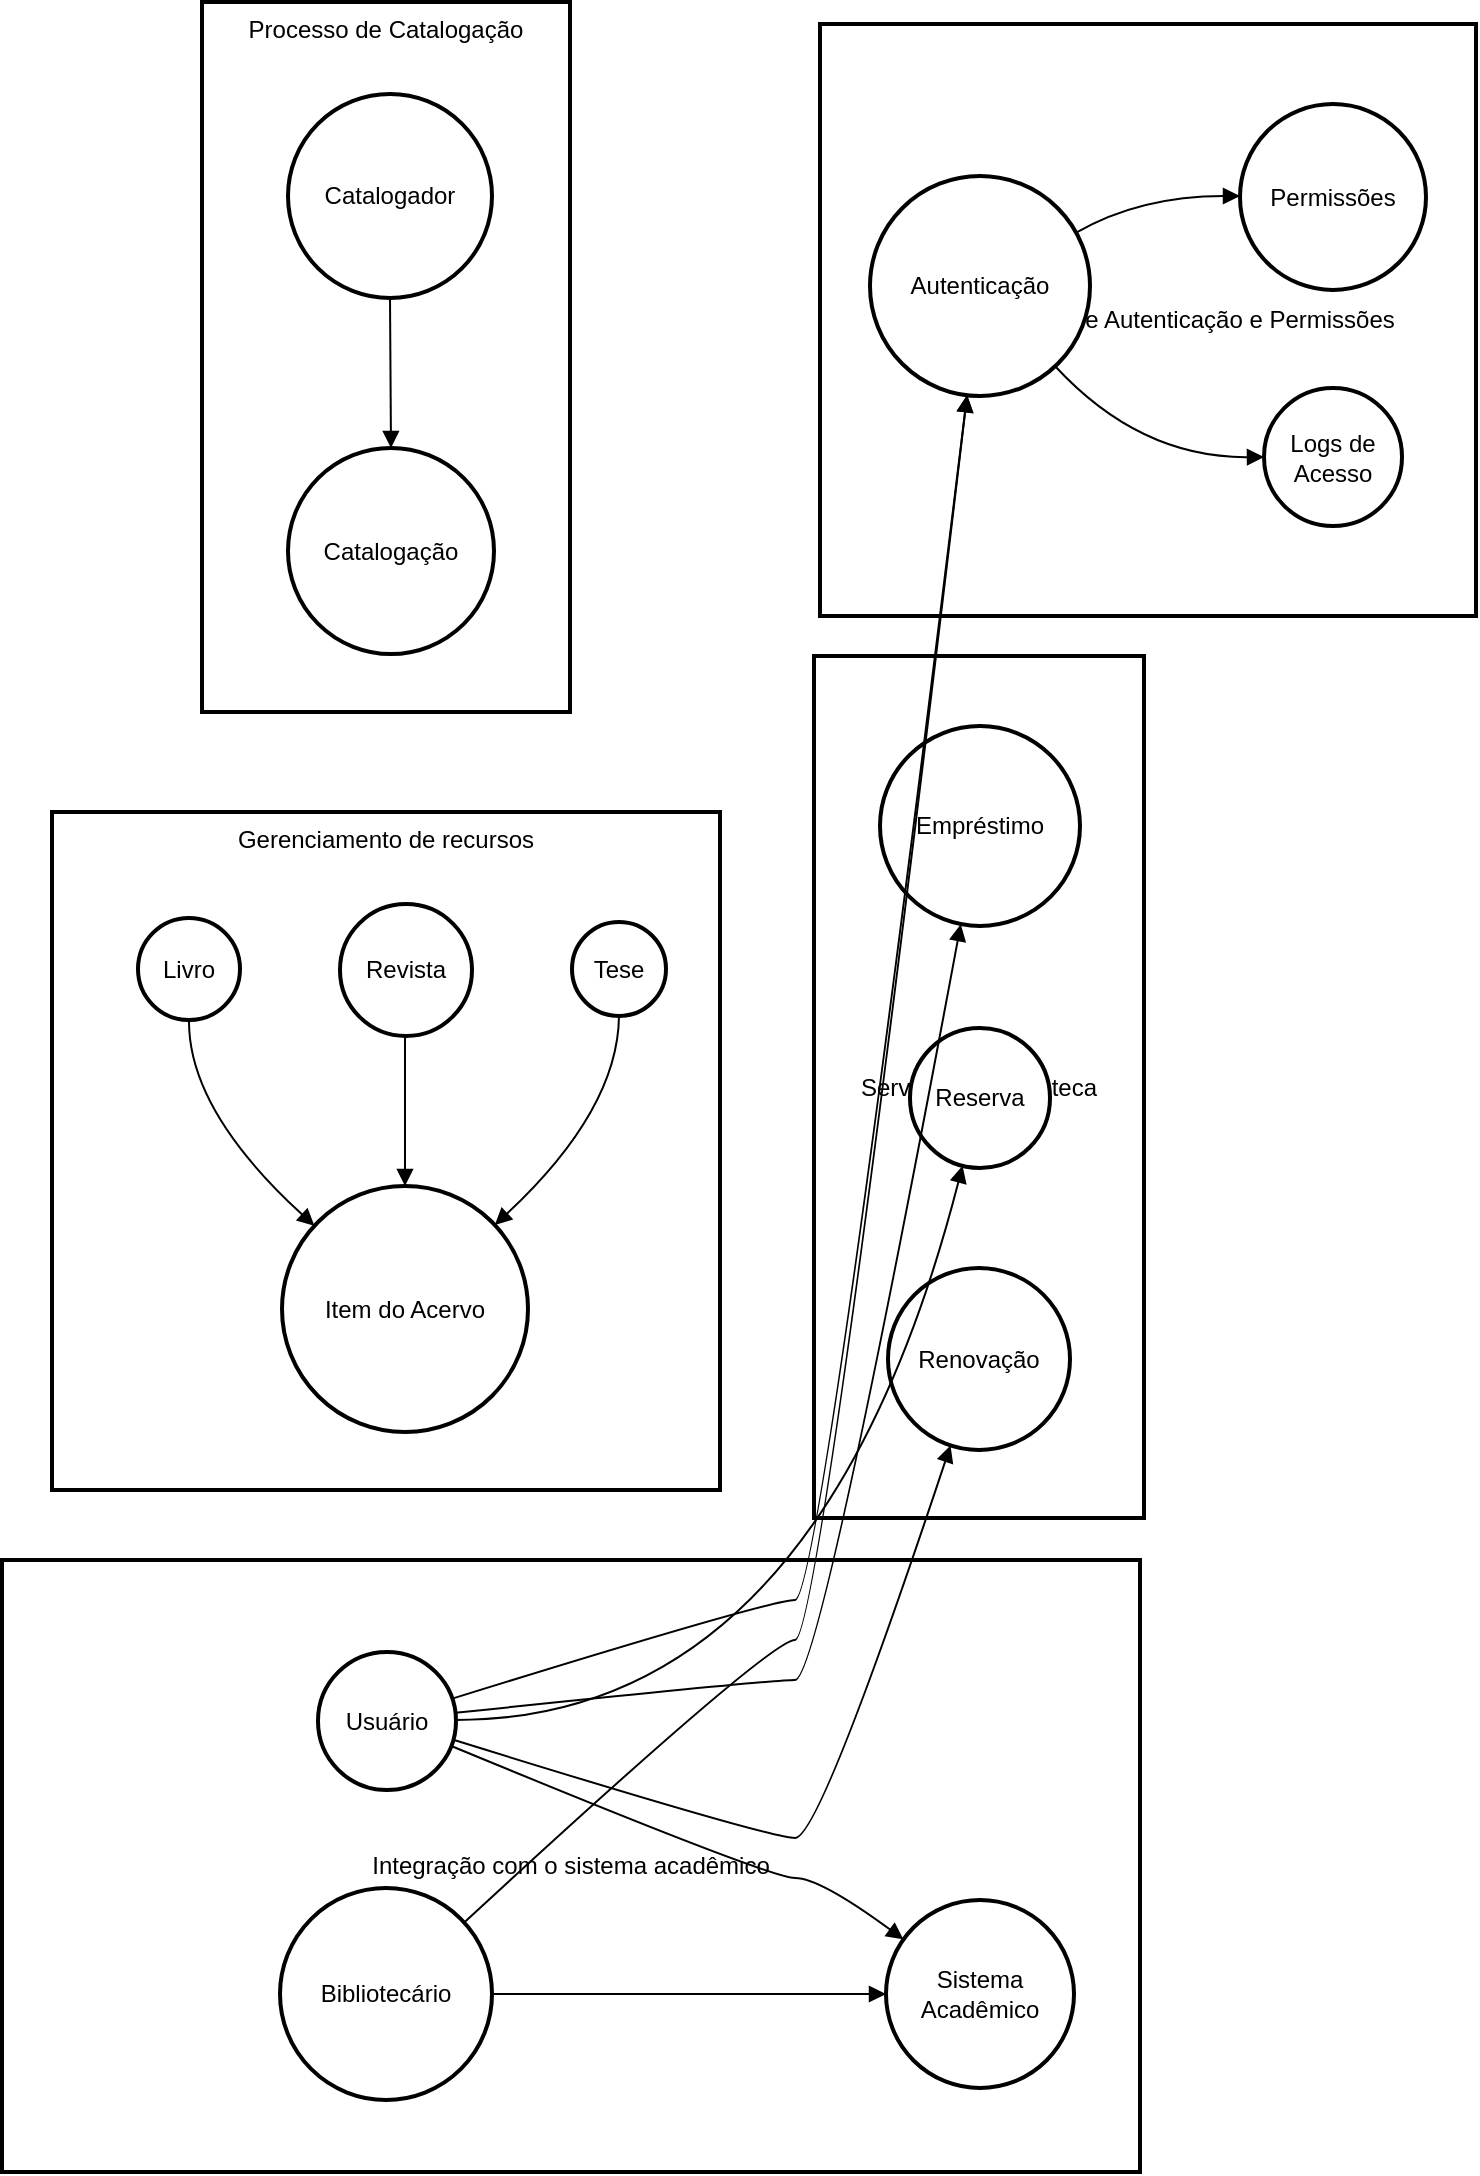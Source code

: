<mxfile version="25.0.3">
  <diagram name="Página-1" id="epjj9xrpFf37tkRSDmBb">
    <mxGraphModel>
      <root>
        <mxCell id="0" />
        <mxCell id="1" parent="0" />
        <mxCell id="2" value="Gerenciamento de Autenticação e Permissões" style="whiteSpace=wrap;strokeWidth=2;" vertex="1" parent="1">
          <mxGeometry x="417" y="19" width="328" height="296" as="geometry" />
        </mxCell>
        <mxCell id="3" value="Processo de Catalogação" style="whiteSpace=wrap;strokeWidth=2;verticalAlign=top;" vertex="1" parent="1">
          <mxGeometry x="108" y="8" width="184" height="355" as="geometry" />
        </mxCell>
        <mxCell id="4" value="Catalogador" style="ellipse;aspect=fixed;strokeWidth=2;whiteSpace=wrap;" vertex="1" parent="3">
          <mxGeometry x="43" y="46" width="102" height="102" as="geometry" />
        </mxCell>
        <mxCell id="5" value="Catalogação" style="ellipse;aspect=fixed;strokeWidth=2;whiteSpace=wrap;" vertex="1" parent="3">
          <mxGeometry x="43" y="223" width="103" height="103" as="geometry" />
        </mxCell>
        <mxCell id="6" value="" style="curved=1;startArrow=none;endArrow=block;exitX=0.5;exitY=1;entryX=0.5;entryY=0;" edge="1" parent="3" source="4" target="5">
          <mxGeometry relative="1" as="geometry">
            <Array as="points" />
          </mxGeometry>
        </mxCell>
        <mxCell id="7" value="Serviços de Biblioteca" style="whiteSpace=wrap;strokeWidth=2;" vertex="1" parent="1">
          <mxGeometry x="414" y="335" width="165" height="431" as="geometry" />
        </mxCell>
        <mxCell id="8" value="Gerenciamento de recursos" style="whiteSpace=wrap;strokeWidth=2;verticalAlign=top;" vertex="1" parent="1">
          <mxGeometry x="33" y="413" width="334" height="339" as="geometry" />
        </mxCell>
        <mxCell id="9" value="Livro" style="ellipse;aspect=fixed;strokeWidth=2;whiteSpace=wrap;" vertex="1" parent="8">
          <mxGeometry x="43" y="53" width="51" height="51" as="geometry" />
        </mxCell>
        <mxCell id="10" value="Item do Acervo" style="ellipse;aspect=fixed;strokeWidth=2;whiteSpace=wrap;" vertex="1" parent="8">
          <mxGeometry x="115" y="187" width="123" height="123" as="geometry" />
        </mxCell>
        <mxCell id="11" value="Revista" style="ellipse;aspect=fixed;strokeWidth=2;whiteSpace=wrap;" vertex="1" parent="8">
          <mxGeometry x="144" y="46" width="66" height="66" as="geometry" />
        </mxCell>
        <mxCell id="12" value="Tese" style="ellipse;aspect=fixed;strokeWidth=2;whiteSpace=wrap;" vertex="1" parent="8">
          <mxGeometry x="260" y="55" width="47" height="47" as="geometry" />
        </mxCell>
        <mxCell id="13" value="" style="curved=1;startArrow=none;endArrow=block;exitX=0.5;exitY=1;entryX=0;entryY=0.04;" edge="1" parent="8" source="9" target="10">
          <mxGeometry relative="1" as="geometry">
            <Array as="points">
              <mxPoint x="68" y="149" />
            </Array>
          </mxGeometry>
        </mxCell>
        <mxCell id="14" value="" style="curved=1;startArrow=none;endArrow=block;exitX=0.49;exitY=0.99;entryX=0.5;entryY=0;" edge="1" parent="8" source="11" target="10">
          <mxGeometry relative="1" as="geometry">
            <Array as="points" />
          </mxGeometry>
        </mxCell>
        <mxCell id="15" value="" style="curved=1;startArrow=none;endArrow=block;exitX=0.49;exitY=1;entryX=1;entryY=0.03;" edge="1" parent="8" source="12" target="10">
          <mxGeometry relative="1" as="geometry">
            <Array as="points">
              <mxPoint x="283" y="149" />
            </Array>
          </mxGeometry>
        </mxCell>
        <mxCell id="16" value="Integração com o sistema acadêmico" style="whiteSpace=wrap;strokeWidth=2;" vertex="1" parent="1">
          <mxGeometry x="8" y="787" width="569" height="306" as="geometry" />
        </mxCell>
        <mxCell id="17" value="Usuário" style="ellipse;aspect=fixed;strokeWidth=2;whiteSpace=wrap;" vertex="1" parent="1">
          <mxGeometry x="166" y="833" width="69" height="69" as="geometry" />
        </mxCell>
        <mxCell id="18" value="Bibliotecário" style="ellipse;aspect=fixed;strokeWidth=2;whiteSpace=wrap;" vertex="1" parent="1">
          <mxGeometry x="147" y="951" width="106" height="106" as="geometry" />
        </mxCell>
        <mxCell id="19" value="Sistema&#xa; Acadêmico" style="ellipse;aspect=fixed;strokeWidth=2;whiteSpace=wrap;" vertex="1" parent="1">
          <mxGeometry x="450" y="957" width="94" height="94" as="geometry" />
        </mxCell>
        <mxCell id="20" value="Empréstimo" style="ellipse;aspect=fixed;strokeWidth=2;whiteSpace=wrap;" vertex="1" parent="1">
          <mxGeometry x="447" y="370" width="100" height="100" as="geometry" />
        </mxCell>
        <mxCell id="21" value="Reserva" style="ellipse;aspect=fixed;strokeWidth=2;whiteSpace=wrap;" vertex="1" parent="1">
          <mxGeometry x="462" y="521" width="70" height="70" as="geometry" />
        </mxCell>
        <mxCell id="22" value="Renovação" style="ellipse;aspect=fixed;strokeWidth=2;whiteSpace=wrap;" vertex="1" parent="1">
          <mxGeometry x="451" y="641" width="91" height="91" as="geometry" />
        </mxCell>
        <mxCell id="23" value="Autenticação" style="ellipse;aspect=fixed;strokeWidth=2;whiteSpace=wrap;" vertex="1" parent="1">
          <mxGeometry x="442" y="95" width="110" height="110" as="geometry" />
        </mxCell>
        <mxCell id="24" value="Permissões" style="ellipse;aspect=fixed;strokeWidth=2;whiteSpace=wrap;" vertex="1" parent="1">
          <mxGeometry x="627" y="59" width="93" height="93" as="geometry" />
        </mxCell>
        <mxCell id="25" value="Logs de&#xa; Acesso" style="ellipse;aspect=fixed;strokeWidth=2;whiteSpace=wrap;" vertex="1" parent="1">
          <mxGeometry x="639" y="201" width="69" height="69" as="geometry" />
        </mxCell>
        <mxCell id="26" value="" style="curved=1;startArrow=none;endArrow=block;exitX=0.99;exitY=0.69;entryX=0;entryY=0.14;" edge="1" parent="1" source="17" target="19">
          <mxGeometry relative="1" as="geometry">
            <Array as="points">
              <mxPoint x="392" y="946" />
              <mxPoint x="417" y="946" />
            </Array>
          </mxGeometry>
        </mxCell>
        <mxCell id="27" value="" style="curved=1;startArrow=none;endArrow=block;exitX=1;exitY=0.5;entryX=0;entryY=0.5;" edge="1" parent="1" source="18" target="19">
          <mxGeometry relative="1" as="geometry">
            <Array as="points" />
          </mxGeometry>
        </mxCell>
        <mxCell id="28" value="" style="curved=1;startArrow=none;endArrow=block;exitX=0.99;exitY=0.44;entryX=0.4;entryY=1.01;" edge="1" parent="1" source="17" target="20">
          <mxGeometry relative="1" as="geometry">
            <Array as="points">
              <mxPoint x="392" y="847" />
              <mxPoint x="417" y="847" />
            </Array>
          </mxGeometry>
        </mxCell>
        <mxCell id="29" value="" style="curved=1;startArrow=none;endArrow=block;exitX=0.99;exitY=0.49;entryX=0.37;entryY=1;" edge="1" parent="1" source="17" target="21">
          <mxGeometry relative="1" as="geometry">
            <Array as="points">
              <mxPoint x="417" y="867" />
            </Array>
          </mxGeometry>
        </mxCell>
        <mxCell id="30" value="" style="curved=1;startArrow=none;endArrow=block;exitX=0.99;exitY=0.64;entryX=0.33;entryY=1;" edge="1" parent="1" source="17" target="22">
          <mxGeometry relative="1" as="geometry">
            <Array as="points">
              <mxPoint x="392" y="926" />
              <mxPoint x="417" y="926" />
            </Array>
          </mxGeometry>
        </mxCell>
        <mxCell id="31" value="" style="curved=1;startArrow=none;endArrow=block;exitX=0.99;exitY=0.33;entryX=0.44;entryY=1;" edge="1" parent="1" source="17" target="23">
          <mxGeometry relative="1" as="geometry">
            <Array as="points">
              <mxPoint x="392" y="807" />
              <mxPoint x="417" y="807" />
            </Array>
          </mxGeometry>
        </mxCell>
        <mxCell id="32" value="" style="curved=1;startArrow=none;endArrow=block;exitX=1;exitY=0.04;entryX=0.44;entryY=1;" edge="1" parent="1" source="18" target="23">
          <mxGeometry relative="1" as="geometry">
            <Array as="points">
              <mxPoint x="392" y="827" />
              <mxPoint x="417" y="827" />
            </Array>
          </mxGeometry>
        </mxCell>
        <mxCell id="33" value="" style="curved=1;startArrow=none;endArrow=block;exitX=1;exitY=0.22;entryX=0;entryY=0.49;" edge="1" parent="1" source="23" target="24">
          <mxGeometry relative="1" as="geometry">
            <Array as="points">
              <mxPoint x="577" y="105" />
            </Array>
          </mxGeometry>
        </mxCell>
        <mxCell id="34" value="" style="curved=1;startArrow=none;endArrow=block;exitX=0.97;exitY=1;entryX=0;entryY=0.5;" edge="1" parent="1" source="23" target="25">
          <mxGeometry relative="1" as="geometry">
            <Array as="points">
              <mxPoint x="577" y="236" />
            </Array>
          </mxGeometry>
        </mxCell>
      </root>
    </mxGraphModel>
  </diagram>
</mxfile>
